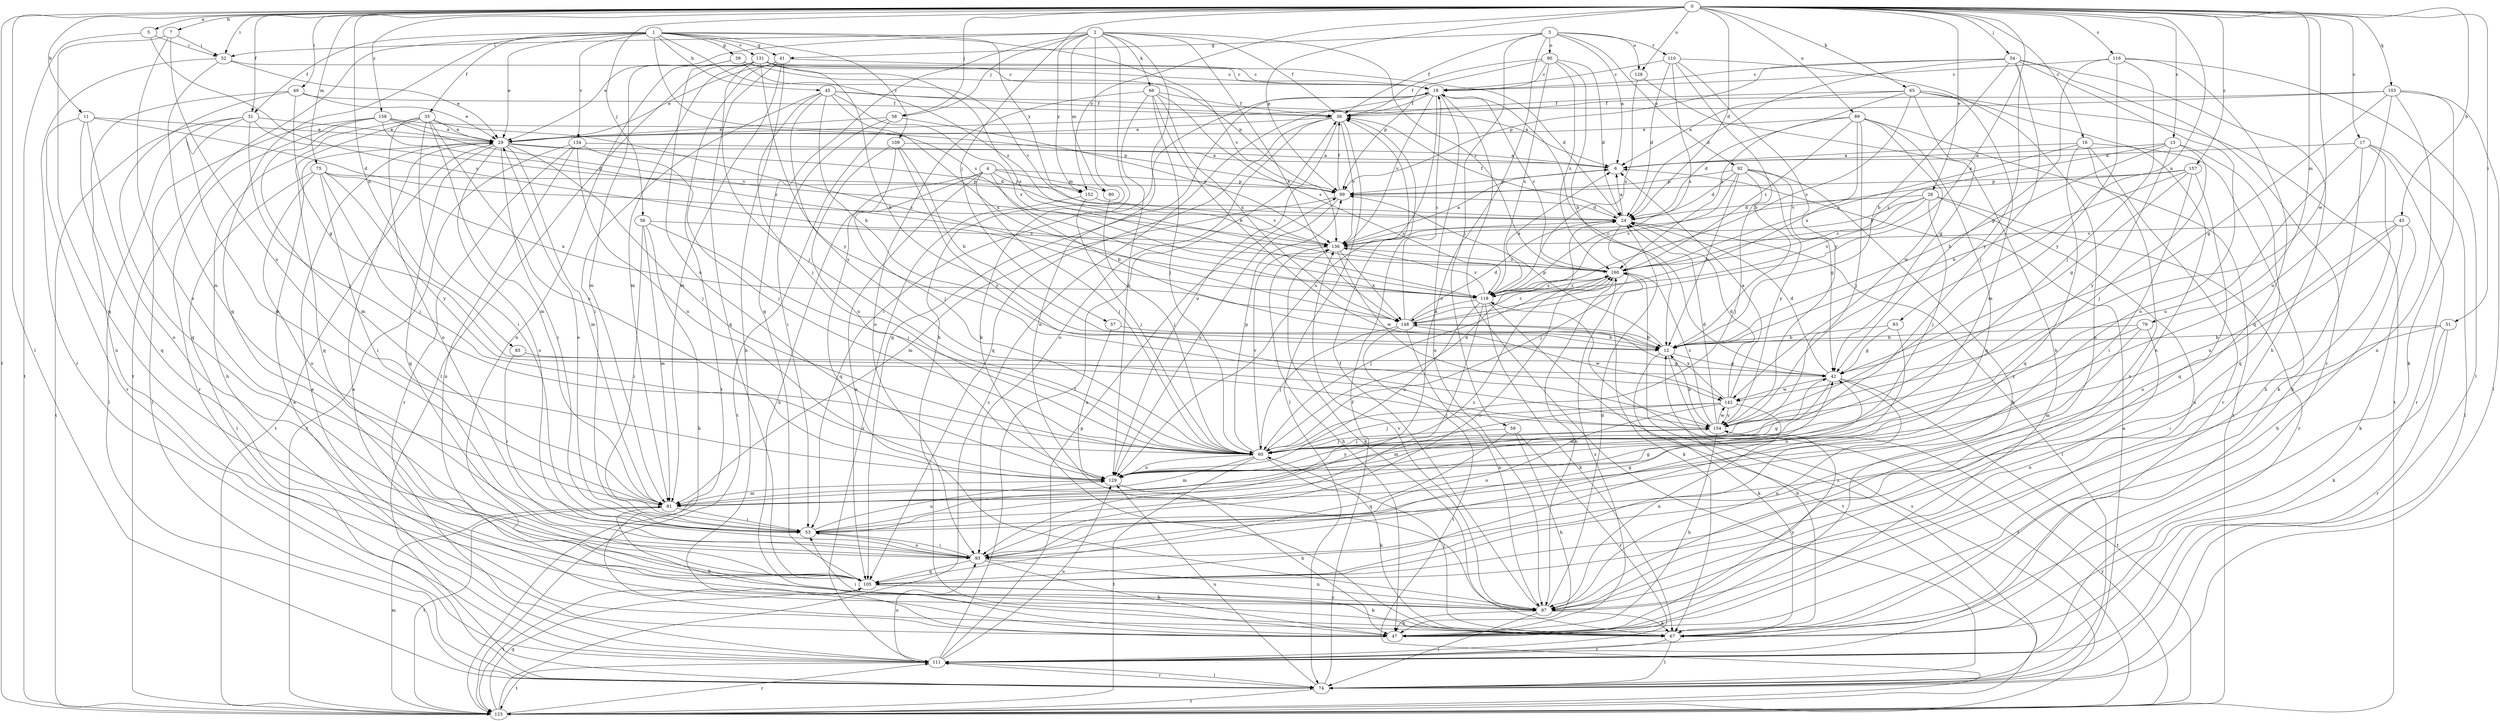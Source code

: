 strict digraph  {
0;
1;
2;
3;
4;
5;
6;
7;
11;
12;
13;
16;
17;
18;
24;
26;
29;
31;
35;
36;
39;
41;
42;
43;
45;
47;
49;
51;
52;
53;
54;
56;
57;
58;
59;
60;
65;
66;
67;
74;
75;
79;
80;
81;
83;
85;
87;
89;
90;
92;
93;
99;
103;
105;
109;
110;
111;
116;
118;
123;
128;
129;
131;
134;
136;
142;
148;
152;
154;
157;
158;
160;
0 -> 5  [label=a];
0 -> 7  [label=b];
0 -> 11  [label=b];
0 -> 13  [label=c];
0 -> 16  [label=c];
0 -> 17  [label=c];
0 -> 24  [label=d];
0 -> 26  [label=e];
0 -> 31  [label=f];
0 -> 43  [label=h];
0 -> 49  [label=i];
0 -> 51  [label=i];
0 -> 52  [label=i];
0 -> 54  [label=j];
0 -> 56  [label=j];
0 -> 57  [label=j];
0 -> 58  [label=j];
0 -> 65  [label=k];
0 -> 74  [label=l];
0 -> 75  [label=m];
0 -> 79  [label=m];
0 -> 83  [label=n];
0 -> 85  [label=n];
0 -> 89  [label=o];
0 -> 99  [label=p];
0 -> 103  [label=q];
0 -> 116  [label=s];
0 -> 123  [label=t];
0 -> 128  [label=u];
0 -> 142  [label=w];
0 -> 148  [label=x];
0 -> 152  [label=y];
0 -> 157  [label=z];
0 -> 158  [label=z];
1 -> 29  [label=e];
1 -> 31  [label=f];
1 -> 35  [label=f];
1 -> 39  [label=g];
1 -> 41  [label=g];
1 -> 45  [label=h];
1 -> 105  [label=q];
1 -> 109  [label=r];
1 -> 118  [label=s];
1 -> 123  [label=t];
1 -> 131  [label=v];
1 -> 134  [label=v];
1 -> 136  [label=v];
1 -> 152  [label=y];
1 -> 160  [label=z];
2 -> 29  [label=e];
2 -> 36  [label=f];
2 -> 47  [label=h];
2 -> 52  [label=i];
2 -> 58  [label=j];
2 -> 66  [label=k];
2 -> 67  [label=k];
2 -> 80  [label=m];
2 -> 87  [label=n];
2 -> 105  [label=q];
2 -> 148  [label=x];
2 -> 152  [label=y];
2 -> 160  [label=z];
3 -> 6  [label=a];
3 -> 36  [label=f];
3 -> 41  [label=g];
3 -> 59  [label=j];
3 -> 90  [label=o];
3 -> 92  [label=o];
3 -> 93  [label=o];
3 -> 110  [label=r];
3 -> 128  [label=u];
4 -> 12  [label=b];
4 -> 47  [label=h];
4 -> 60  [label=j];
4 -> 80  [label=m];
4 -> 87  [label=n];
4 -> 99  [label=p];
4 -> 105  [label=q];
4 -> 152  [label=y];
5 -> 52  [label=i];
5 -> 118  [label=s];
5 -> 123  [label=t];
6 -> 99  [label=p];
7 -> 52  [label=i];
7 -> 93  [label=o];
7 -> 105  [label=q];
7 -> 129  [label=u];
11 -> 24  [label=d];
11 -> 29  [label=e];
11 -> 93  [label=o];
11 -> 105  [label=q];
11 -> 111  [label=r];
12 -> 42  [label=g];
12 -> 67  [label=k];
12 -> 99  [label=p];
12 -> 123  [label=t];
13 -> 6  [label=a];
13 -> 12  [label=b];
13 -> 60  [label=j];
13 -> 105  [label=q];
13 -> 154  [label=y];
13 -> 160  [label=z];
16 -> 6  [label=a];
16 -> 67  [label=k];
16 -> 87  [label=n];
16 -> 105  [label=q];
16 -> 111  [label=r];
16 -> 160  [label=z];
17 -> 6  [label=a];
17 -> 47  [label=h];
17 -> 67  [label=k];
17 -> 74  [label=l];
17 -> 111  [label=r];
17 -> 129  [label=u];
18 -> 36  [label=f];
18 -> 53  [label=i];
18 -> 74  [label=l];
18 -> 87  [label=n];
18 -> 105  [label=q];
18 -> 129  [label=u];
18 -> 136  [label=v];
24 -> 6  [label=a];
24 -> 36  [label=f];
24 -> 60  [label=j];
24 -> 74  [label=l];
24 -> 136  [label=v];
26 -> 24  [label=d];
26 -> 60  [label=j];
26 -> 87  [label=n];
26 -> 111  [label=r];
26 -> 118  [label=s];
26 -> 136  [label=v];
26 -> 160  [label=z];
29 -> 6  [label=a];
29 -> 24  [label=d];
29 -> 53  [label=i];
29 -> 60  [label=j];
29 -> 81  [label=m];
29 -> 93  [label=o];
29 -> 105  [label=q];
29 -> 123  [label=t];
31 -> 24  [label=d];
31 -> 29  [label=e];
31 -> 60  [label=j];
31 -> 74  [label=l];
31 -> 81  [label=m];
31 -> 123  [label=t];
35 -> 29  [label=e];
35 -> 47  [label=h];
35 -> 53  [label=i];
35 -> 81  [label=m];
35 -> 93  [label=o];
35 -> 105  [label=q];
35 -> 118  [label=s];
35 -> 129  [label=u];
36 -> 29  [label=e];
36 -> 74  [label=l];
36 -> 93  [label=o];
36 -> 105  [label=q];
36 -> 129  [label=u];
36 -> 136  [label=v];
39 -> 18  [label=c];
39 -> 81  [label=m];
39 -> 99  [label=p];
39 -> 129  [label=u];
39 -> 136  [label=v];
41 -> 18  [label=c];
41 -> 29  [label=e];
41 -> 47  [label=h];
41 -> 81  [label=m];
41 -> 105  [label=q];
41 -> 123  [label=t];
42 -> 18  [label=c];
42 -> 24  [label=d];
42 -> 81  [label=m];
42 -> 87  [label=n];
42 -> 123  [label=t];
42 -> 142  [label=w];
43 -> 47  [label=h];
43 -> 67  [label=k];
43 -> 93  [label=o];
43 -> 129  [label=u];
43 -> 136  [label=v];
45 -> 6  [label=a];
45 -> 12  [label=b];
45 -> 36  [label=f];
45 -> 53  [label=i];
45 -> 60  [label=j];
45 -> 118  [label=s];
45 -> 148  [label=x];
45 -> 154  [label=y];
47 -> 29  [label=e];
47 -> 154  [label=y];
47 -> 160  [label=z];
49 -> 29  [label=e];
49 -> 36  [label=f];
49 -> 42  [label=g];
49 -> 87  [label=n];
49 -> 105  [label=q];
51 -> 12  [label=b];
51 -> 53  [label=i];
51 -> 67  [label=k];
51 -> 111  [label=r];
52 -> 18  [label=c];
52 -> 29  [label=e];
52 -> 81  [label=m];
52 -> 111  [label=r];
53 -> 29  [label=e];
53 -> 42  [label=g];
53 -> 93  [label=o];
53 -> 129  [label=u];
53 -> 160  [label=z];
54 -> 12  [label=b];
54 -> 18  [label=c];
54 -> 24  [label=d];
54 -> 47  [label=h];
54 -> 60  [label=j];
54 -> 93  [label=o];
54 -> 99  [label=p];
54 -> 111  [label=r];
54 -> 154  [label=y];
56 -> 47  [label=h];
56 -> 53  [label=i];
56 -> 60  [label=j];
56 -> 81  [label=m];
56 -> 136  [label=v];
57 -> 12  [label=b];
57 -> 129  [label=u];
58 -> 29  [label=e];
58 -> 53  [label=i];
58 -> 123  [label=t];
58 -> 136  [label=v];
59 -> 47  [label=h];
59 -> 60  [label=j];
59 -> 105  [label=q];
59 -> 111  [label=r];
60 -> 24  [label=d];
60 -> 67  [label=k];
60 -> 81  [label=m];
60 -> 99  [label=p];
60 -> 123  [label=t];
60 -> 129  [label=u];
60 -> 136  [label=v];
65 -> 6  [label=a];
65 -> 36  [label=f];
65 -> 42  [label=g];
65 -> 81  [label=m];
65 -> 87  [label=n];
65 -> 118  [label=s];
65 -> 123  [label=t];
65 -> 160  [label=z];
66 -> 12  [label=b];
66 -> 36  [label=f];
66 -> 60  [label=j];
66 -> 93  [label=o];
66 -> 118  [label=s];
66 -> 129  [label=u];
66 -> 148  [label=x];
67 -> 12  [label=b];
67 -> 29  [label=e];
67 -> 53  [label=i];
67 -> 60  [label=j];
67 -> 74  [label=l];
67 -> 111  [label=r];
74 -> 6  [label=a];
74 -> 36  [label=f];
74 -> 111  [label=r];
74 -> 123  [label=t];
74 -> 129  [label=u];
74 -> 160  [label=z];
75 -> 53  [label=i];
75 -> 60  [label=j];
75 -> 74  [label=l];
75 -> 93  [label=o];
75 -> 99  [label=p];
75 -> 148  [label=x];
75 -> 154  [label=y];
79 -> 12  [label=b];
79 -> 81  [label=m];
79 -> 87  [label=n];
79 -> 154  [label=y];
80 -> 60  [label=j];
81 -> 53  [label=i];
81 -> 67  [label=k];
81 -> 123  [label=t];
83 -> 12  [label=b];
83 -> 42  [label=g];
83 -> 93  [label=o];
85 -> 42  [label=g];
85 -> 53  [label=i];
87 -> 24  [label=d];
87 -> 36  [label=f];
87 -> 47  [label=h];
87 -> 67  [label=k];
87 -> 74  [label=l];
87 -> 136  [label=v];
89 -> 24  [label=d];
89 -> 29  [label=e];
89 -> 60  [label=j];
89 -> 105  [label=q];
89 -> 123  [label=t];
89 -> 142  [label=w];
89 -> 148  [label=x];
89 -> 160  [label=z];
90 -> 12  [label=b];
90 -> 18  [label=c];
90 -> 24  [label=d];
90 -> 36  [label=f];
90 -> 99  [label=p];
90 -> 118  [label=s];
90 -> 160  [label=z];
92 -> 12  [label=b];
92 -> 24  [label=d];
92 -> 42  [label=g];
92 -> 47  [label=h];
92 -> 60  [label=j];
92 -> 99  [label=p];
92 -> 118  [label=s];
92 -> 154  [label=y];
93 -> 42  [label=g];
93 -> 47  [label=h];
93 -> 53  [label=i];
93 -> 87  [label=n];
93 -> 105  [label=q];
93 -> 160  [label=z];
99 -> 24  [label=d];
99 -> 36  [label=f];
99 -> 81  [label=m];
99 -> 129  [label=u];
103 -> 29  [label=e];
103 -> 36  [label=f];
103 -> 42  [label=g];
103 -> 67  [label=k];
103 -> 74  [label=l];
103 -> 87  [label=n];
103 -> 129  [label=u];
105 -> 67  [label=k];
105 -> 87  [label=n];
105 -> 123  [label=t];
109 -> 6  [label=a];
109 -> 12  [label=b];
109 -> 60  [label=j];
109 -> 129  [label=u];
109 -> 154  [label=y];
110 -> 12  [label=b];
110 -> 18  [label=c];
110 -> 24  [label=d];
110 -> 87  [label=n];
110 -> 118  [label=s];
110 -> 154  [label=y];
111 -> 29  [label=e];
111 -> 36  [label=f];
111 -> 74  [label=l];
111 -> 93  [label=o];
111 -> 99  [label=p];
111 -> 123  [label=t];
111 -> 129  [label=u];
116 -> 18  [label=c];
116 -> 42  [label=g];
116 -> 60  [label=j];
116 -> 74  [label=l];
116 -> 105  [label=q];
116 -> 154  [label=y];
118 -> 6  [label=a];
118 -> 53  [label=i];
118 -> 67  [label=k];
118 -> 123  [label=t];
118 -> 129  [label=u];
118 -> 136  [label=v];
118 -> 148  [label=x];
118 -> 160  [label=z];
123 -> 18  [label=c];
123 -> 81  [label=m];
123 -> 105  [label=q];
123 -> 111  [label=r];
123 -> 118  [label=s];
123 -> 154  [label=y];
128 -> 47  [label=h];
128 -> 118  [label=s];
129 -> 42  [label=g];
129 -> 47  [label=h];
129 -> 81  [label=m];
129 -> 154  [label=y];
131 -> 12  [label=b];
131 -> 18  [label=c];
131 -> 24  [label=d];
131 -> 60  [label=j];
131 -> 74  [label=l];
131 -> 81  [label=m];
131 -> 87  [label=n];
131 -> 118  [label=s];
131 -> 154  [label=y];
134 -> 6  [label=a];
134 -> 60  [label=j];
134 -> 87  [label=n];
134 -> 111  [label=r];
134 -> 123  [label=t];
134 -> 129  [label=u];
136 -> 6  [label=a];
136 -> 47  [label=h];
136 -> 67  [label=k];
136 -> 142  [label=w];
136 -> 148  [label=x];
136 -> 160  [label=z];
142 -> 6  [label=a];
142 -> 24  [label=d];
142 -> 60  [label=j];
142 -> 81  [label=m];
142 -> 87  [label=n];
142 -> 93  [label=o];
142 -> 148  [label=x];
142 -> 154  [label=y];
148 -> 12  [label=b];
148 -> 18  [label=c];
148 -> 24  [label=d];
148 -> 60  [label=j];
148 -> 87  [label=n];
148 -> 123  [label=t];
148 -> 142  [label=w];
148 -> 160  [label=z];
152 -> 60  [label=j];
152 -> 111  [label=r];
152 -> 136  [label=v];
154 -> 12  [label=b];
154 -> 24  [label=d];
154 -> 47  [label=h];
154 -> 60  [label=j];
154 -> 142  [label=w];
154 -> 160  [label=z];
157 -> 12  [label=b];
157 -> 42  [label=g];
157 -> 53  [label=i];
157 -> 99  [label=p];
157 -> 105  [label=q];
157 -> 136  [label=v];
158 -> 29  [label=e];
158 -> 74  [label=l];
158 -> 81  [label=m];
158 -> 99  [label=p];
158 -> 111  [label=r];
158 -> 136  [label=v];
158 -> 160  [label=z];
160 -> 18  [label=c];
160 -> 60  [label=j];
160 -> 67  [label=k];
160 -> 87  [label=n];
160 -> 118  [label=s];
}
